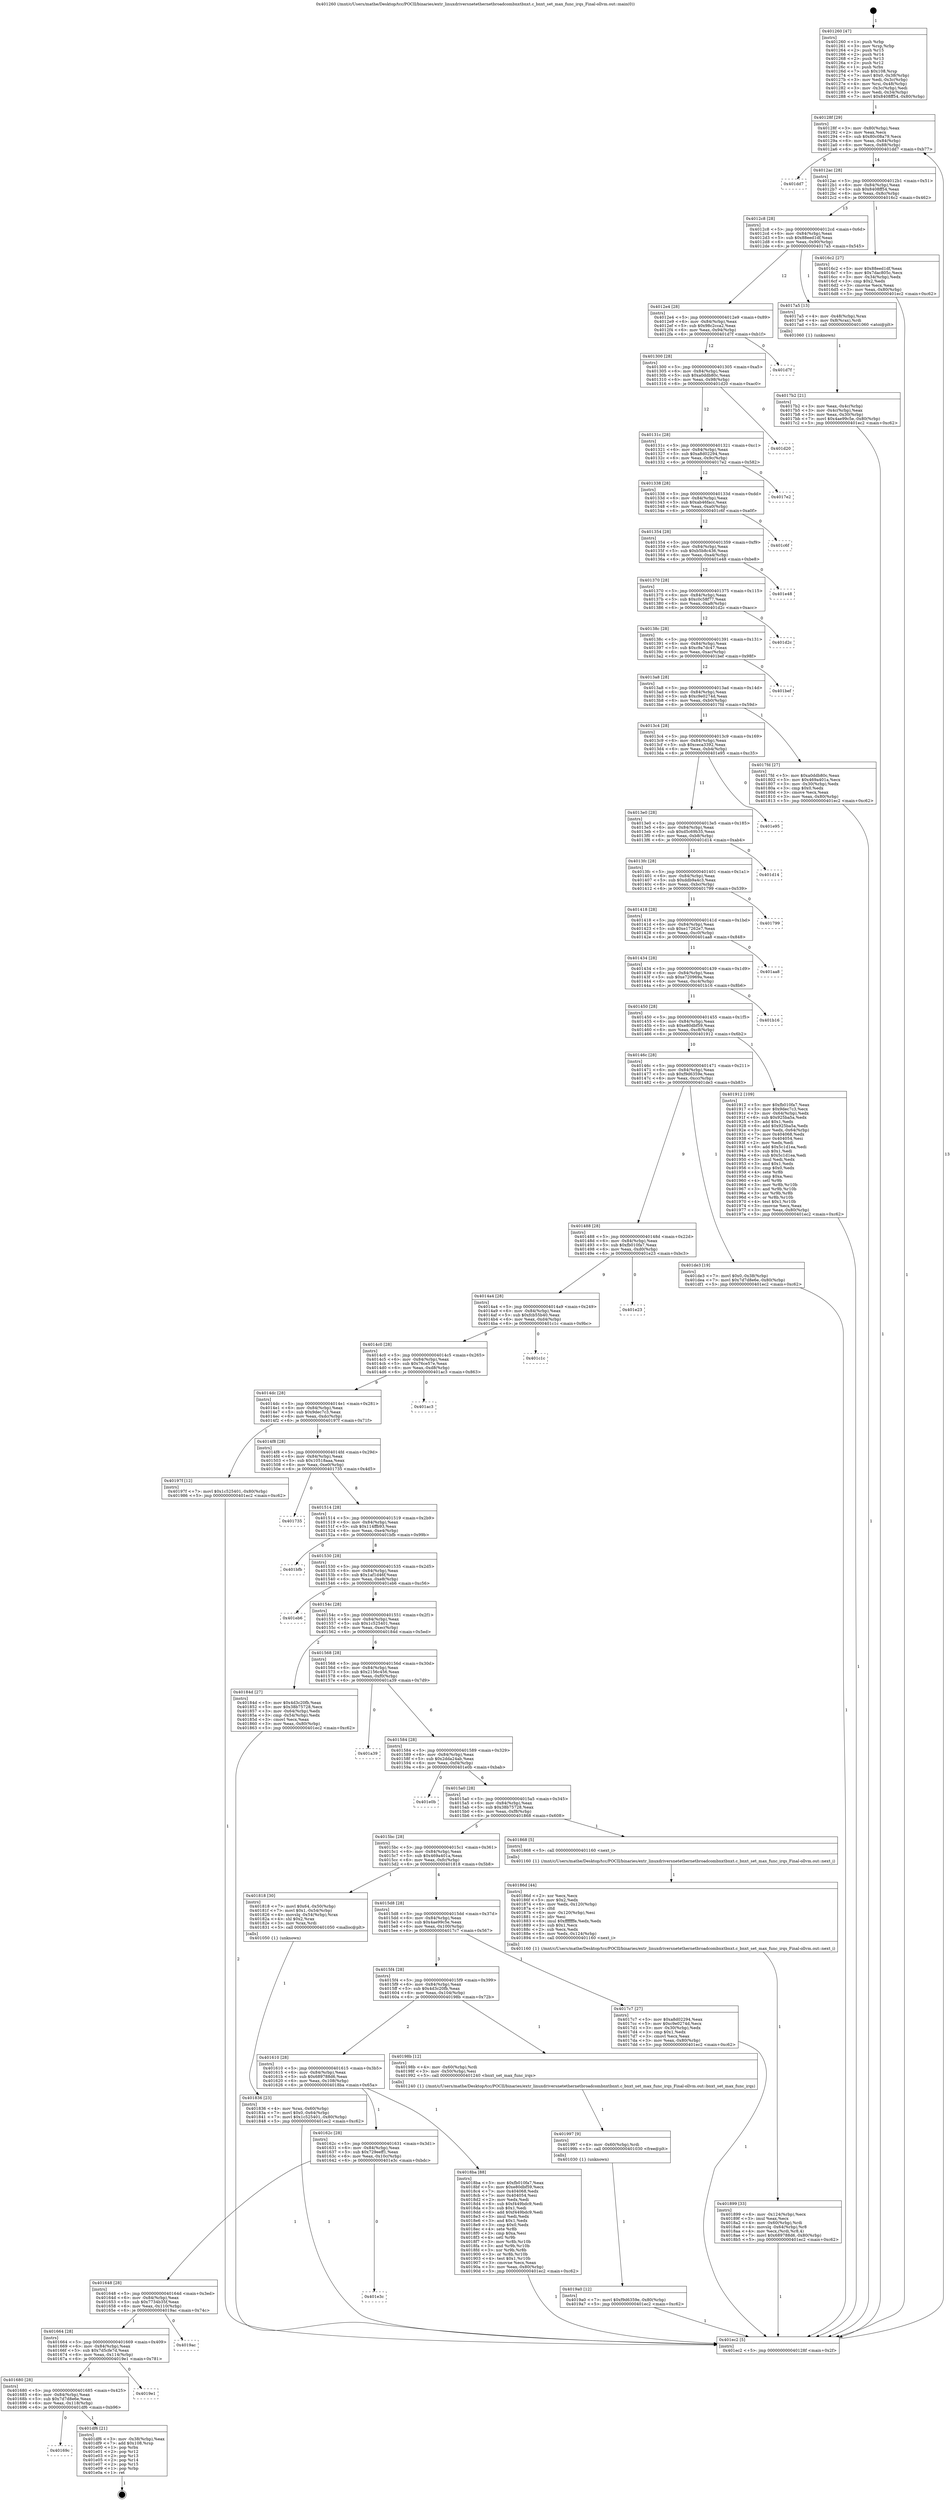 digraph "0x401260" {
  label = "0x401260 (/mnt/c/Users/mathe/Desktop/tcc/POCII/binaries/extr_linuxdriversnetethernetbroadcombnxtbnxt.c_bnxt_set_max_func_irqs_Final-ollvm.out::main(0))"
  labelloc = "t"
  node[shape=record]

  Entry [label="",width=0.3,height=0.3,shape=circle,fillcolor=black,style=filled]
  "0x40128f" [label="{
     0x40128f [29]\l
     | [instrs]\l
     &nbsp;&nbsp;0x40128f \<+3\>: mov -0x80(%rbp),%eax\l
     &nbsp;&nbsp;0x401292 \<+2\>: mov %eax,%ecx\l
     &nbsp;&nbsp;0x401294 \<+6\>: sub $0x80c08a79,%ecx\l
     &nbsp;&nbsp;0x40129a \<+6\>: mov %eax,-0x84(%rbp)\l
     &nbsp;&nbsp;0x4012a0 \<+6\>: mov %ecx,-0x88(%rbp)\l
     &nbsp;&nbsp;0x4012a6 \<+6\>: je 0000000000401dd7 \<main+0xb77\>\l
  }"]
  "0x401dd7" [label="{
     0x401dd7\l
  }", style=dashed]
  "0x4012ac" [label="{
     0x4012ac [28]\l
     | [instrs]\l
     &nbsp;&nbsp;0x4012ac \<+5\>: jmp 00000000004012b1 \<main+0x51\>\l
     &nbsp;&nbsp;0x4012b1 \<+6\>: mov -0x84(%rbp),%eax\l
     &nbsp;&nbsp;0x4012b7 \<+5\>: sub $0x8408ff54,%eax\l
     &nbsp;&nbsp;0x4012bc \<+6\>: mov %eax,-0x8c(%rbp)\l
     &nbsp;&nbsp;0x4012c2 \<+6\>: je 00000000004016c2 \<main+0x462\>\l
  }"]
  Exit [label="",width=0.3,height=0.3,shape=circle,fillcolor=black,style=filled,peripheries=2]
  "0x4016c2" [label="{
     0x4016c2 [27]\l
     | [instrs]\l
     &nbsp;&nbsp;0x4016c2 \<+5\>: mov $0x88eed1df,%eax\l
     &nbsp;&nbsp;0x4016c7 \<+5\>: mov $0x7dac805c,%ecx\l
     &nbsp;&nbsp;0x4016cc \<+3\>: mov -0x34(%rbp),%edx\l
     &nbsp;&nbsp;0x4016cf \<+3\>: cmp $0x2,%edx\l
     &nbsp;&nbsp;0x4016d2 \<+3\>: cmovne %ecx,%eax\l
     &nbsp;&nbsp;0x4016d5 \<+3\>: mov %eax,-0x80(%rbp)\l
     &nbsp;&nbsp;0x4016d8 \<+5\>: jmp 0000000000401ec2 \<main+0xc62\>\l
  }"]
  "0x4012c8" [label="{
     0x4012c8 [28]\l
     | [instrs]\l
     &nbsp;&nbsp;0x4012c8 \<+5\>: jmp 00000000004012cd \<main+0x6d\>\l
     &nbsp;&nbsp;0x4012cd \<+6\>: mov -0x84(%rbp),%eax\l
     &nbsp;&nbsp;0x4012d3 \<+5\>: sub $0x88eed1df,%eax\l
     &nbsp;&nbsp;0x4012d8 \<+6\>: mov %eax,-0x90(%rbp)\l
     &nbsp;&nbsp;0x4012de \<+6\>: je 00000000004017a5 \<main+0x545\>\l
  }"]
  "0x401ec2" [label="{
     0x401ec2 [5]\l
     | [instrs]\l
     &nbsp;&nbsp;0x401ec2 \<+5\>: jmp 000000000040128f \<main+0x2f\>\l
  }"]
  "0x401260" [label="{
     0x401260 [47]\l
     | [instrs]\l
     &nbsp;&nbsp;0x401260 \<+1\>: push %rbp\l
     &nbsp;&nbsp;0x401261 \<+3\>: mov %rsp,%rbp\l
     &nbsp;&nbsp;0x401264 \<+2\>: push %r15\l
     &nbsp;&nbsp;0x401266 \<+2\>: push %r14\l
     &nbsp;&nbsp;0x401268 \<+2\>: push %r13\l
     &nbsp;&nbsp;0x40126a \<+2\>: push %r12\l
     &nbsp;&nbsp;0x40126c \<+1\>: push %rbx\l
     &nbsp;&nbsp;0x40126d \<+7\>: sub $0x108,%rsp\l
     &nbsp;&nbsp;0x401274 \<+7\>: movl $0x0,-0x38(%rbp)\l
     &nbsp;&nbsp;0x40127b \<+3\>: mov %edi,-0x3c(%rbp)\l
     &nbsp;&nbsp;0x40127e \<+4\>: mov %rsi,-0x48(%rbp)\l
     &nbsp;&nbsp;0x401282 \<+3\>: mov -0x3c(%rbp),%edi\l
     &nbsp;&nbsp;0x401285 \<+3\>: mov %edi,-0x34(%rbp)\l
     &nbsp;&nbsp;0x401288 \<+7\>: movl $0x8408ff54,-0x80(%rbp)\l
  }"]
  "0x40169c" [label="{
     0x40169c\l
  }", style=dashed]
  "0x4017a5" [label="{
     0x4017a5 [13]\l
     | [instrs]\l
     &nbsp;&nbsp;0x4017a5 \<+4\>: mov -0x48(%rbp),%rax\l
     &nbsp;&nbsp;0x4017a9 \<+4\>: mov 0x8(%rax),%rdi\l
     &nbsp;&nbsp;0x4017ad \<+5\>: call 0000000000401060 \<atoi@plt\>\l
     | [calls]\l
     &nbsp;&nbsp;0x401060 \{1\} (unknown)\l
  }"]
  "0x4012e4" [label="{
     0x4012e4 [28]\l
     | [instrs]\l
     &nbsp;&nbsp;0x4012e4 \<+5\>: jmp 00000000004012e9 \<main+0x89\>\l
     &nbsp;&nbsp;0x4012e9 \<+6\>: mov -0x84(%rbp),%eax\l
     &nbsp;&nbsp;0x4012ef \<+5\>: sub $0x98c2cca2,%eax\l
     &nbsp;&nbsp;0x4012f4 \<+6\>: mov %eax,-0x94(%rbp)\l
     &nbsp;&nbsp;0x4012fa \<+6\>: je 0000000000401d7f \<main+0xb1f\>\l
  }"]
  "0x4017b2" [label="{
     0x4017b2 [21]\l
     | [instrs]\l
     &nbsp;&nbsp;0x4017b2 \<+3\>: mov %eax,-0x4c(%rbp)\l
     &nbsp;&nbsp;0x4017b5 \<+3\>: mov -0x4c(%rbp),%eax\l
     &nbsp;&nbsp;0x4017b8 \<+3\>: mov %eax,-0x30(%rbp)\l
     &nbsp;&nbsp;0x4017bb \<+7\>: movl $0x4ae99c5e,-0x80(%rbp)\l
     &nbsp;&nbsp;0x4017c2 \<+5\>: jmp 0000000000401ec2 \<main+0xc62\>\l
  }"]
  "0x401df6" [label="{
     0x401df6 [21]\l
     | [instrs]\l
     &nbsp;&nbsp;0x401df6 \<+3\>: mov -0x38(%rbp),%eax\l
     &nbsp;&nbsp;0x401df9 \<+7\>: add $0x108,%rsp\l
     &nbsp;&nbsp;0x401e00 \<+1\>: pop %rbx\l
     &nbsp;&nbsp;0x401e01 \<+2\>: pop %r12\l
     &nbsp;&nbsp;0x401e03 \<+2\>: pop %r13\l
     &nbsp;&nbsp;0x401e05 \<+2\>: pop %r14\l
     &nbsp;&nbsp;0x401e07 \<+2\>: pop %r15\l
     &nbsp;&nbsp;0x401e09 \<+1\>: pop %rbp\l
     &nbsp;&nbsp;0x401e0a \<+1\>: ret\l
  }"]
  "0x401d7f" [label="{
     0x401d7f\l
  }", style=dashed]
  "0x401300" [label="{
     0x401300 [28]\l
     | [instrs]\l
     &nbsp;&nbsp;0x401300 \<+5\>: jmp 0000000000401305 \<main+0xa5\>\l
     &nbsp;&nbsp;0x401305 \<+6\>: mov -0x84(%rbp),%eax\l
     &nbsp;&nbsp;0x40130b \<+5\>: sub $0xa0ddb80c,%eax\l
     &nbsp;&nbsp;0x401310 \<+6\>: mov %eax,-0x98(%rbp)\l
     &nbsp;&nbsp;0x401316 \<+6\>: je 0000000000401d20 \<main+0xac0\>\l
  }"]
  "0x401680" [label="{
     0x401680 [28]\l
     | [instrs]\l
     &nbsp;&nbsp;0x401680 \<+5\>: jmp 0000000000401685 \<main+0x425\>\l
     &nbsp;&nbsp;0x401685 \<+6\>: mov -0x84(%rbp),%eax\l
     &nbsp;&nbsp;0x40168b \<+5\>: sub $0x7d7d8e6e,%eax\l
     &nbsp;&nbsp;0x401690 \<+6\>: mov %eax,-0x118(%rbp)\l
     &nbsp;&nbsp;0x401696 \<+6\>: je 0000000000401df6 \<main+0xb96\>\l
  }"]
  "0x401d20" [label="{
     0x401d20\l
  }", style=dashed]
  "0x40131c" [label="{
     0x40131c [28]\l
     | [instrs]\l
     &nbsp;&nbsp;0x40131c \<+5\>: jmp 0000000000401321 \<main+0xc1\>\l
     &nbsp;&nbsp;0x401321 \<+6\>: mov -0x84(%rbp),%eax\l
     &nbsp;&nbsp;0x401327 \<+5\>: sub $0xa8d02294,%eax\l
     &nbsp;&nbsp;0x40132c \<+6\>: mov %eax,-0x9c(%rbp)\l
     &nbsp;&nbsp;0x401332 \<+6\>: je 00000000004017e2 \<main+0x582\>\l
  }"]
  "0x4019e1" [label="{
     0x4019e1\l
  }", style=dashed]
  "0x4017e2" [label="{
     0x4017e2\l
  }", style=dashed]
  "0x401338" [label="{
     0x401338 [28]\l
     | [instrs]\l
     &nbsp;&nbsp;0x401338 \<+5\>: jmp 000000000040133d \<main+0xdd\>\l
     &nbsp;&nbsp;0x40133d \<+6\>: mov -0x84(%rbp),%eax\l
     &nbsp;&nbsp;0x401343 \<+5\>: sub $0xab46facc,%eax\l
     &nbsp;&nbsp;0x401348 \<+6\>: mov %eax,-0xa0(%rbp)\l
     &nbsp;&nbsp;0x40134e \<+6\>: je 0000000000401c6f \<main+0xa0f\>\l
  }"]
  "0x401664" [label="{
     0x401664 [28]\l
     | [instrs]\l
     &nbsp;&nbsp;0x401664 \<+5\>: jmp 0000000000401669 \<main+0x409\>\l
     &nbsp;&nbsp;0x401669 \<+6\>: mov -0x84(%rbp),%eax\l
     &nbsp;&nbsp;0x40166f \<+5\>: sub $0x7d5cfe7d,%eax\l
     &nbsp;&nbsp;0x401674 \<+6\>: mov %eax,-0x114(%rbp)\l
     &nbsp;&nbsp;0x40167a \<+6\>: je 00000000004019e1 \<main+0x781\>\l
  }"]
  "0x401c6f" [label="{
     0x401c6f\l
  }", style=dashed]
  "0x401354" [label="{
     0x401354 [28]\l
     | [instrs]\l
     &nbsp;&nbsp;0x401354 \<+5\>: jmp 0000000000401359 \<main+0xf9\>\l
     &nbsp;&nbsp;0x401359 \<+6\>: mov -0x84(%rbp),%eax\l
     &nbsp;&nbsp;0x40135f \<+5\>: sub $0xb5b8c436,%eax\l
     &nbsp;&nbsp;0x401364 \<+6\>: mov %eax,-0xa4(%rbp)\l
     &nbsp;&nbsp;0x40136a \<+6\>: je 0000000000401e48 \<main+0xbe8\>\l
  }"]
  "0x4019ac" [label="{
     0x4019ac\l
  }", style=dashed]
  "0x401e48" [label="{
     0x401e48\l
  }", style=dashed]
  "0x401370" [label="{
     0x401370 [28]\l
     | [instrs]\l
     &nbsp;&nbsp;0x401370 \<+5\>: jmp 0000000000401375 \<main+0x115\>\l
     &nbsp;&nbsp;0x401375 \<+6\>: mov -0x84(%rbp),%eax\l
     &nbsp;&nbsp;0x40137b \<+5\>: sub $0xc0c58f77,%eax\l
     &nbsp;&nbsp;0x401380 \<+6\>: mov %eax,-0xa8(%rbp)\l
     &nbsp;&nbsp;0x401386 \<+6\>: je 0000000000401d2c \<main+0xacc\>\l
  }"]
  "0x401648" [label="{
     0x401648 [28]\l
     | [instrs]\l
     &nbsp;&nbsp;0x401648 \<+5\>: jmp 000000000040164d \<main+0x3ed\>\l
     &nbsp;&nbsp;0x40164d \<+6\>: mov -0x84(%rbp),%eax\l
     &nbsp;&nbsp;0x401653 \<+5\>: sub $0x7734b35f,%eax\l
     &nbsp;&nbsp;0x401658 \<+6\>: mov %eax,-0x110(%rbp)\l
     &nbsp;&nbsp;0x40165e \<+6\>: je 00000000004019ac \<main+0x74c\>\l
  }"]
  "0x401d2c" [label="{
     0x401d2c\l
  }", style=dashed]
  "0x40138c" [label="{
     0x40138c [28]\l
     | [instrs]\l
     &nbsp;&nbsp;0x40138c \<+5\>: jmp 0000000000401391 \<main+0x131\>\l
     &nbsp;&nbsp;0x401391 \<+6\>: mov -0x84(%rbp),%eax\l
     &nbsp;&nbsp;0x401397 \<+5\>: sub $0xc9a7dc47,%eax\l
     &nbsp;&nbsp;0x40139c \<+6\>: mov %eax,-0xac(%rbp)\l
     &nbsp;&nbsp;0x4013a2 \<+6\>: je 0000000000401bef \<main+0x98f\>\l
  }"]
  "0x401e3c" [label="{
     0x401e3c\l
  }", style=dashed]
  "0x401bef" [label="{
     0x401bef\l
  }", style=dashed]
  "0x4013a8" [label="{
     0x4013a8 [28]\l
     | [instrs]\l
     &nbsp;&nbsp;0x4013a8 \<+5\>: jmp 00000000004013ad \<main+0x14d\>\l
     &nbsp;&nbsp;0x4013ad \<+6\>: mov -0x84(%rbp),%eax\l
     &nbsp;&nbsp;0x4013b3 \<+5\>: sub $0xc9e0274d,%eax\l
     &nbsp;&nbsp;0x4013b8 \<+6\>: mov %eax,-0xb0(%rbp)\l
     &nbsp;&nbsp;0x4013be \<+6\>: je 00000000004017fd \<main+0x59d\>\l
  }"]
  "0x4019a0" [label="{
     0x4019a0 [12]\l
     | [instrs]\l
     &nbsp;&nbsp;0x4019a0 \<+7\>: movl $0xf9d6359e,-0x80(%rbp)\l
     &nbsp;&nbsp;0x4019a7 \<+5\>: jmp 0000000000401ec2 \<main+0xc62\>\l
  }"]
  "0x4017fd" [label="{
     0x4017fd [27]\l
     | [instrs]\l
     &nbsp;&nbsp;0x4017fd \<+5\>: mov $0xa0ddb80c,%eax\l
     &nbsp;&nbsp;0x401802 \<+5\>: mov $0x469a401a,%ecx\l
     &nbsp;&nbsp;0x401807 \<+3\>: mov -0x30(%rbp),%edx\l
     &nbsp;&nbsp;0x40180a \<+3\>: cmp $0x0,%edx\l
     &nbsp;&nbsp;0x40180d \<+3\>: cmove %ecx,%eax\l
     &nbsp;&nbsp;0x401810 \<+3\>: mov %eax,-0x80(%rbp)\l
     &nbsp;&nbsp;0x401813 \<+5\>: jmp 0000000000401ec2 \<main+0xc62\>\l
  }"]
  "0x4013c4" [label="{
     0x4013c4 [28]\l
     | [instrs]\l
     &nbsp;&nbsp;0x4013c4 \<+5\>: jmp 00000000004013c9 \<main+0x169\>\l
     &nbsp;&nbsp;0x4013c9 \<+6\>: mov -0x84(%rbp),%eax\l
     &nbsp;&nbsp;0x4013cf \<+5\>: sub $0xceca3392,%eax\l
     &nbsp;&nbsp;0x4013d4 \<+6\>: mov %eax,-0xb4(%rbp)\l
     &nbsp;&nbsp;0x4013da \<+6\>: je 0000000000401e95 \<main+0xc35\>\l
  }"]
  "0x401997" [label="{
     0x401997 [9]\l
     | [instrs]\l
     &nbsp;&nbsp;0x401997 \<+4\>: mov -0x60(%rbp),%rdi\l
     &nbsp;&nbsp;0x40199b \<+5\>: call 0000000000401030 \<free@plt\>\l
     | [calls]\l
     &nbsp;&nbsp;0x401030 \{1\} (unknown)\l
  }"]
  "0x401e95" [label="{
     0x401e95\l
  }", style=dashed]
  "0x4013e0" [label="{
     0x4013e0 [28]\l
     | [instrs]\l
     &nbsp;&nbsp;0x4013e0 \<+5\>: jmp 00000000004013e5 \<main+0x185\>\l
     &nbsp;&nbsp;0x4013e5 \<+6\>: mov -0x84(%rbp),%eax\l
     &nbsp;&nbsp;0x4013eb \<+5\>: sub $0xd5c69b35,%eax\l
     &nbsp;&nbsp;0x4013f0 \<+6\>: mov %eax,-0xb8(%rbp)\l
     &nbsp;&nbsp;0x4013f6 \<+6\>: je 0000000000401d14 \<main+0xab4\>\l
  }"]
  "0x40162c" [label="{
     0x40162c [28]\l
     | [instrs]\l
     &nbsp;&nbsp;0x40162c \<+5\>: jmp 0000000000401631 \<main+0x3d1\>\l
     &nbsp;&nbsp;0x401631 \<+6\>: mov -0x84(%rbp),%eax\l
     &nbsp;&nbsp;0x401637 \<+5\>: sub $0x729eeff1,%eax\l
     &nbsp;&nbsp;0x40163c \<+6\>: mov %eax,-0x10c(%rbp)\l
     &nbsp;&nbsp;0x401642 \<+6\>: je 0000000000401e3c \<main+0xbdc\>\l
  }"]
  "0x401d14" [label="{
     0x401d14\l
  }", style=dashed]
  "0x4013fc" [label="{
     0x4013fc [28]\l
     | [instrs]\l
     &nbsp;&nbsp;0x4013fc \<+5\>: jmp 0000000000401401 \<main+0x1a1\>\l
     &nbsp;&nbsp;0x401401 \<+6\>: mov -0x84(%rbp),%eax\l
     &nbsp;&nbsp;0x401407 \<+5\>: sub $0xddb9a4c3,%eax\l
     &nbsp;&nbsp;0x40140c \<+6\>: mov %eax,-0xbc(%rbp)\l
     &nbsp;&nbsp;0x401412 \<+6\>: je 0000000000401799 \<main+0x539\>\l
  }"]
  "0x4018ba" [label="{
     0x4018ba [88]\l
     | [instrs]\l
     &nbsp;&nbsp;0x4018ba \<+5\>: mov $0xfb010fa7,%eax\l
     &nbsp;&nbsp;0x4018bf \<+5\>: mov $0xe80dbf59,%ecx\l
     &nbsp;&nbsp;0x4018c4 \<+7\>: mov 0x404068,%edx\l
     &nbsp;&nbsp;0x4018cb \<+7\>: mov 0x404054,%esi\l
     &nbsp;&nbsp;0x4018d2 \<+2\>: mov %edx,%edi\l
     &nbsp;&nbsp;0x4018d4 \<+6\>: sub $0xf449bdc9,%edi\l
     &nbsp;&nbsp;0x4018da \<+3\>: sub $0x1,%edi\l
     &nbsp;&nbsp;0x4018dd \<+6\>: add $0xf449bdc9,%edi\l
     &nbsp;&nbsp;0x4018e3 \<+3\>: imul %edi,%edx\l
     &nbsp;&nbsp;0x4018e6 \<+3\>: and $0x1,%edx\l
     &nbsp;&nbsp;0x4018e9 \<+3\>: cmp $0x0,%edx\l
     &nbsp;&nbsp;0x4018ec \<+4\>: sete %r8b\l
     &nbsp;&nbsp;0x4018f0 \<+3\>: cmp $0xa,%esi\l
     &nbsp;&nbsp;0x4018f3 \<+4\>: setl %r9b\l
     &nbsp;&nbsp;0x4018f7 \<+3\>: mov %r8b,%r10b\l
     &nbsp;&nbsp;0x4018fa \<+3\>: and %r9b,%r10b\l
     &nbsp;&nbsp;0x4018fd \<+3\>: xor %r9b,%r8b\l
     &nbsp;&nbsp;0x401900 \<+3\>: or %r8b,%r10b\l
     &nbsp;&nbsp;0x401903 \<+4\>: test $0x1,%r10b\l
     &nbsp;&nbsp;0x401907 \<+3\>: cmovne %ecx,%eax\l
     &nbsp;&nbsp;0x40190a \<+3\>: mov %eax,-0x80(%rbp)\l
     &nbsp;&nbsp;0x40190d \<+5\>: jmp 0000000000401ec2 \<main+0xc62\>\l
  }"]
  "0x401799" [label="{
     0x401799\l
  }", style=dashed]
  "0x401418" [label="{
     0x401418 [28]\l
     | [instrs]\l
     &nbsp;&nbsp;0x401418 \<+5\>: jmp 000000000040141d \<main+0x1bd\>\l
     &nbsp;&nbsp;0x40141d \<+6\>: mov -0x84(%rbp),%eax\l
     &nbsp;&nbsp;0x401423 \<+5\>: sub $0xe17262e7,%eax\l
     &nbsp;&nbsp;0x401428 \<+6\>: mov %eax,-0xc0(%rbp)\l
     &nbsp;&nbsp;0x40142e \<+6\>: je 0000000000401aa8 \<main+0x848\>\l
  }"]
  "0x401610" [label="{
     0x401610 [28]\l
     | [instrs]\l
     &nbsp;&nbsp;0x401610 \<+5\>: jmp 0000000000401615 \<main+0x3b5\>\l
     &nbsp;&nbsp;0x401615 \<+6\>: mov -0x84(%rbp),%eax\l
     &nbsp;&nbsp;0x40161b \<+5\>: sub $0x689788d6,%eax\l
     &nbsp;&nbsp;0x401620 \<+6\>: mov %eax,-0x108(%rbp)\l
     &nbsp;&nbsp;0x401626 \<+6\>: je 00000000004018ba \<main+0x65a\>\l
  }"]
  "0x401aa8" [label="{
     0x401aa8\l
  }", style=dashed]
  "0x401434" [label="{
     0x401434 [28]\l
     | [instrs]\l
     &nbsp;&nbsp;0x401434 \<+5\>: jmp 0000000000401439 \<main+0x1d9\>\l
     &nbsp;&nbsp;0x401439 \<+6\>: mov -0x84(%rbp),%eax\l
     &nbsp;&nbsp;0x40143f \<+5\>: sub $0xe720969a,%eax\l
     &nbsp;&nbsp;0x401444 \<+6\>: mov %eax,-0xc4(%rbp)\l
     &nbsp;&nbsp;0x40144a \<+6\>: je 0000000000401b16 \<main+0x8b6\>\l
  }"]
  "0x40198b" [label="{
     0x40198b [12]\l
     | [instrs]\l
     &nbsp;&nbsp;0x40198b \<+4\>: mov -0x60(%rbp),%rdi\l
     &nbsp;&nbsp;0x40198f \<+3\>: mov -0x50(%rbp),%esi\l
     &nbsp;&nbsp;0x401992 \<+5\>: call 0000000000401240 \<bnxt_set_max_func_irqs\>\l
     | [calls]\l
     &nbsp;&nbsp;0x401240 \{1\} (/mnt/c/Users/mathe/Desktop/tcc/POCII/binaries/extr_linuxdriversnetethernetbroadcombnxtbnxt.c_bnxt_set_max_func_irqs_Final-ollvm.out::bnxt_set_max_func_irqs)\l
  }"]
  "0x401b16" [label="{
     0x401b16\l
  }", style=dashed]
  "0x401450" [label="{
     0x401450 [28]\l
     | [instrs]\l
     &nbsp;&nbsp;0x401450 \<+5\>: jmp 0000000000401455 \<main+0x1f5\>\l
     &nbsp;&nbsp;0x401455 \<+6\>: mov -0x84(%rbp),%eax\l
     &nbsp;&nbsp;0x40145b \<+5\>: sub $0xe80dbf59,%eax\l
     &nbsp;&nbsp;0x401460 \<+6\>: mov %eax,-0xc8(%rbp)\l
     &nbsp;&nbsp;0x401466 \<+6\>: je 0000000000401912 \<main+0x6b2\>\l
  }"]
  "0x401899" [label="{
     0x401899 [33]\l
     | [instrs]\l
     &nbsp;&nbsp;0x401899 \<+6\>: mov -0x124(%rbp),%ecx\l
     &nbsp;&nbsp;0x40189f \<+3\>: imul %eax,%ecx\l
     &nbsp;&nbsp;0x4018a2 \<+4\>: mov -0x60(%rbp),%rdi\l
     &nbsp;&nbsp;0x4018a6 \<+4\>: movslq -0x64(%rbp),%r8\l
     &nbsp;&nbsp;0x4018aa \<+4\>: mov %ecx,(%rdi,%r8,4)\l
     &nbsp;&nbsp;0x4018ae \<+7\>: movl $0x689788d6,-0x80(%rbp)\l
     &nbsp;&nbsp;0x4018b5 \<+5\>: jmp 0000000000401ec2 \<main+0xc62\>\l
  }"]
  "0x401912" [label="{
     0x401912 [109]\l
     | [instrs]\l
     &nbsp;&nbsp;0x401912 \<+5\>: mov $0xfb010fa7,%eax\l
     &nbsp;&nbsp;0x401917 \<+5\>: mov $0x9dec7c3,%ecx\l
     &nbsp;&nbsp;0x40191c \<+3\>: mov -0x64(%rbp),%edx\l
     &nbsp;&nbsp;0x40191f \<+6\>: sub $0x925ba5a,%edx\l
     &nbsp;&nbsp;0x401925 \<+3\>: add $0x1,%edx\l
     &nbsp;&nbsp;0x401928 \<+6\>: add $0x925ba5a,%edx\l
     &nbsp;&nbsp;0x40192e \<+3\>: mov %edx,-0x64(%rbp)\l
     &nbsp;&nbsp;0x401931 \<+7\>: mov 0x404068,%edx\l
     &nbsp;&nbsp;0x401938 \<+7\>: mov 0x404054,%esi\l
     &nbsp;&nbsp;0x40193f \<+2\>: mov %edx,%edi\l
     &nbsp;&nbsp;0x401941 \<+6\>: add $0x5c1d1ea,%edi\l
     &nbsp;&nbsp;0x401947 \<+3\>: sub $0x1,%edi\l
     &nbsp;&nbsp;0x40194a \<+6\>: sub $0x5c1d1ea,%edi\l
     &nbsp;&nbsp;0x401950 \<+3\>: imul %edi,%edx\l
     &nbsp;&nbsp;0x401953 \<+3\>: and $0x1,%edx\l
     &nbsp;&nbsp;0x401956 \<+3\>: cmp $0x0,%edx\l
     &nbsp;&nbsp;0x401959 \<+4\>: sete %r8b\l
     &nbsp;&nbsp;0x40195d \<+3\>: cmp $0xa,%esi\l
     &nbsp;&nbsp;0x401960 \<+4\>: setl %r9b\l
     &nbsp;&nbsp;0x401964 \<+3\>: mov %r8b,%r10b\l
     &nbsp;&nbsp;0x401967 \<+3\>: and %r9b,%r10b\l
     &nbsp;&nbsp;0x40196a \<+3\>: xor %r9b,%r8b\l
     &nbsp;&nbsp;0x40196d \<+3\>: or %r8b,%r10b\l
     &nbsp;&nbsp;0x401970 \<+4\>: test $0x1,%r10b\l
     &nbsp;&nbsp;0x401974 \<+3\>: cmovne %ecx,%eax\l
     &nbsp;&nbsp;0x401977 \<+3\>: mov %eax,-0x80(%rbp)\l
     &nbsp;&nbsp;0x40197a \<+5\>: jmp 0000000000401ec2 \<main+0xc62\>\l
  }"]
  "0x40146c" [label="{
     0x40146c [28]\l
     | [instrs]\l
     &nbsp;&nbsp;0x40146c \<+5\>: jmp 0000000000401471 \<main+0x211\>\l
     &nbsp;&nbsp;0x401471 \<+6\>: mov -0x84(%rbp),%eax\l
     &nbsp;&nbsp;0x401477 \<+5\>: sub $0xf9d6359e,%eax\l
     &nbsp;&nbsp;0x40147c \<+6\>: mov %eax,-0xcc(%rbp)\l
     &nbsp;&nbsp;0x401482 \<+6\>: je 0000000000401de3 \<main+0xb83\>\l
  }"]
  "0x40186d" [label="{
     0x40186d [44]\l
     | [instrs]\l
     &nbsp;&nbsp;0x40186d \<+2\>: xor %ecx,%ecx\l
     &nbsp;&nbsp;0x40186f \<+5\>: mov $0x2,%edx\l
     &nbsp;&nbsp;0x401874 \<+6\>: mov %edx,-0x120(%rbp)\l
     &nbsp;&nbsp;0x40187a \<+1\>: cltd\l
     &nbsp;&nbsp;0x40187b \<+6\>: mov -0x120(%rbp),%esi\l
     &nbsp;&nbsp;0x401881 \<+2\>: idiv %esi\l
     &nbsp;&nbsp;0x401883 \<+6\>: imul $0xfffffffe,%edx,%edx\l
     &nbsp;&nbsp;0x401889 \<+3\>: sub $0x1,%ecx\l
     &nbsp;&nbsp;0x40188c \<+2\>: sub %ecx,%edx\l
     &nbsp;&nbsp;0x40188e \<+6\>: mov %edx,-0x124(%rbp)\l
     &nbsp;&nbsp;0x401894 \<+5\>: call 0000000000401160 \<next_i\>\l
     | [calls]\l
     &nbsp;&nbsp;0x401160 \{1\} (/mnt/c/Users/mathe/Desktop/tcc/POCII/binaries/extr_linuxdriversnetethernetbroadcombnxtbnxt.c_bnxt_set_max_func_irqs_Final-ollvm.out::next_i)\l
  }"]
  "0x401de3" [label="{
     0x401de3 [19]\l
     | [instrs]\l
     &nbsp;&nbsp;0x401de3 \<+7\>: movl $0x0,-0x38(%rbp)\l
     &nbsp;&nbsp;0x401dea \<+7\>: movl $0x7d7d8e6e,-0x80(%rbp)\l
     &nbsp;&nbsp;0x401df1 \<+5\>: jmp 0000000000401ec2 \<main+0xc62\>\l
  }"]
  "0x401488" [label="{
     0x401488 [28]\l
     | [instrs]\l
     &nbsp;&nbsp;0x401488 \<+5\>: jmp 000000000040148d \<main+0x22d\>\l
     &nbsp;&nbsp;0x40148d \<+6\>: mov -0x84(%rbp),%eax\l
     &nbsp;&nbsp;0x401493 \<+5\>: sub $0xfb010fa7,%eax\l
     &nbsp;&nbsp;0x401498 \<+6\>: mov %eax,-0xd0(%rbp)\l
     &nbsp;&nbsp;0x40149e \<+6\>: je 0000000000401e23 \<main+0xbc3\>\l
  }"]
  "0x401836" [label="{
     0x401836 [23]\l
     | [instrs]\l
     &nbsp;&nbsp;0x401836 \<+4\>: mov %rax,-0x60(%rbp)\l
     &nbsp;&nbsp;0x40183a \<+7\>: movl $0x0,-0x64(%rbp)\l
     &nbsp;&nbsp;0x401841 \<+7\>: movl $0x1c525401,-0x80(%rbp)\l
     &nbsp;&nbsp;0x401848 \<+5\>: jmp 0000000000401ec2 \<main+0xc62\>\l
  }"]
  "0x401e23" [label="{
     0x401e23\l
  }", style=dashed]
  "0x4014a4" [label="{
     0x4014a4 [28]\l
     | [instrs]\l
     &nbsp;&nbsp;0x4014a4 \<+5\>: jmp 00000000004014a9 \<main+0x249\>\l
     &nbsp;&nbsp;0x4014a9 \<+6\>: mov -0x84(%rbp),%eax\l
     &nbsp;&nbsp;0x4014af \<+5\>: sub $0xfcb55b40,%eax\l
     &nbsp;&nbsp;0x4014b4 \<+6\>: mov %eax,-0xd4(%rbp)\l
     &nbsp;&nbsp;0x4014ba \<+6\>: je 0000000000401c1c \<main+0x9bc\>\l
  }"]
  "0x4015f4" [label="{
     0x4015f4 [28]\l
     | [instrs]\l
     &nbsp;&nbsp;0x4015f4 \<+5\>: jmp 00000000004015f9 \<main+0x399\>\l
     &nbsp;&nbsp;0x4015f9 \<+6\>: mov -0x84(%rbp),%eax\l
     &nbsp;&nbsp;0x4015ff \<+5\>: sub $0x4d3c20fb,%eax\l
     &nbsp;&nbsp;0x401604 \<+6\>: mov %eax,-0x104(%rbp)\l
     &nbsp;&nbsp;0x40160a \<+6\>: je 000000000040198b \<main+0x72b\>\l
  }"]
  "0x401c1c" [label="{
     0x401c1c\l
  }", style=dashed]
  "0x4014c0" [label="{
     0x4014c0 [28]\l
     | [instrs]\l
     &nbsp;&nbsp;0x4014c0 \<+5\>: jmp 00000000004014c5 \<main+0x265\>\l
     &nbsp;&nbsp;0x4014c5 \<+6\>: mov -0x84(%rbp),%eax\l
     &nbsp;&nbsp;0x4014cb \<+5\>: sub $0x76ce57e,%eax\l
     &nbsp;&nbsp;0x4014d0 \<+6\>: mov %eax,-0xd8(%rbp)\l
     &nbsp;&nbsp;0x4014d6 \<+6\>: je 0000000000401ac3 \<main+0x863\>\l
  }"]
  "0x4017c7" [label="{
     0x4017c7 [27]\l
     | [instrs]\l
     &nbsp;&nbsp;0x4017c7 \<+5\>: mov $0xa8d02294,%eax\l
     &nbsp;&nbsp;0x4017cc \<+5\>: mov $0xc9e0274d,%ecx\l
     &nbsp;&nbsp;0x4017d1 \<+3\>: mov -0x30(%rbp),%edx\l
     &nbsp;&nbsp;0x4017d4 \<+3\>: cmp $0x1,%edx\l
     &nbsp;&nbsp;0x4017d7 \<+3\>: cmovl %ecx,%eax\l
     &nbsp;&nbsp;0x4017da \<+3\>: mov %eax,-0x80(%rbp)\l
     &nbsp;&nbsp;0x4017dd \<+5\>: jmp 0000000000401ec2 \<main+0xc62\>\l
  }"]
  "0x401ac3" [label="{
     0x401ac3\l
  }", style=dashed]
  "0x4014dc" [label="{
     0x4014dc [28]\l
     | [instrs]\l
     &nbsp;&nbsp;0x4014dc \<+5\>: jmp 00000000004014e1 \<main+0x281\>\l
     &nbsp;&nbsp;0x4014e1 \<+6\>: mov -0x84(%rbp),%eax\l
     &nbsp;&nbsp;0x4014e7 \<+5\>: sub $0x9dec7c3,%eax\l
     &nbsp;&nbsp;0x4014ec \<+6\>: mov %eax,-0xdc(%rbp)\l
     &nbsp;&nbsp;0x4014f2 \<+6\>: je 000000000040197f \<main+0x71f\>\l
  }"]
  "0x4015d8" [label="{
     0x4015d8 [28]\l
     | [instrs]\l
     &nbsp;&nbsp;0x4015d8 \<+5\>: jmp 00000000004015dd \<main+0x37d\>\l
     &nbsp;&nbsp;0x4015dd \<+6\>: mov -0x84(%rbp),%eax\l
     &nbsp;&nbsp;0x4015e3 \<+5\>: sub $0x4ae99c5e,%eax\l
     &nbsp;&nbsp;0x4015e8 \<+6\>: mov %eax,-0x100(%rbp)\l
     &nbsp;&nbsp;0x4015ee \<+6\>: je 00000000004017c7 \<main+0x567\>\l
  }"]
  "0x40197f" [label="{
     0x40197f [12]\l
     | [instrs]\l
     &nbsp;&nbsp;0x40197f \<+7\>: movl $0x1c525401,-0x80(%rbp)\l
     &nbsp;&nbsp;0x401986 \<+5\>: jmp 0000000000401ec2 \<main+0xc62\>\l
  }"]
  "0x4014f8" [label="{
     0x4014f8 [28]\l
     | [instrs]\l
     &nbsp;&nbsp;0x4014f8 \<+5\>: jmp 00000000004014fd \<main+0x29d\>\l
     &nbsp;&nbsp;0x4014fd \<+6\>: mov -0x84(%rbp),%eax\l
     &nbsp;&nbsp;0x401503 \<+5\>: sub $0x10518aaa,%eax\l
     &nbsp;&nbsp;0x401508 \<+6\>: mov %eax,-0xe0(%rbp)\l
     &nbsp;&nbsp;0x40150e \<+6\>: je 0000000000401735 \<main+0x4d5\>\l
  }"]
  "0x401818" [label="{
     0x401818 [30]\l
     | [instrs]\l
     &nbsp;&nbsp;0x401818 \<+7\>: movl $0x64,-0x50(%rbp)\l
     &nbsp;&nbsp;0x40181f \<+7\>: movl $0x1,-0x54(%rbp)\l
     &nbsp;&nbsp;0x401826 \<+4\>: movslq -0x54(%rbp),%rax\l
     &nbsp;&nbsp;0x40182a \<+4\>: shl $0x2,%rax\l
     &nbsp;&nbsp;0x40182e \<+3\>: mov %rax,%rdi\l
     &nbsp;&nbsp;0x401831 \<+5\>: call 0000000000401050 \<malloc@plt\>\l
     | [calls]\l
     &nbsp;&nbsp;0x401050 \{1\} (unknown)\l
  }"]
  "0x401735" [label="{
     0x401735\l
  }", style=dashed]
  "0x401514" [label="{
     0x401514 [28]\l
     | [instrs]\l
     &nbsp;&nbsp;0x401514 \<+5\>: jmp 0000000000401519 \<main+0x2b9\>\l
     &nbsp;&nbsp;0x401519 \<+6\>: mov -0x84(%rbp),%eax\l
     &nbsp;&nbsp;0x40151f \<+5\>: sub $0x114ffb93,%eax\l
     &nbsp;&nbsp;0x401524 \<+6\>: mov %eax,-0xe4(%rbp)\l
     &nbsp;&nbsp;0x40152a \<+6\>: je 0000000000401bfb \<main+0x99b\>\l
  }"]
  "0x4015bc" [label="{
     0x4015bc [28]\l
     | [instrs]\l
     &nbsp;&nbsp;0x4015bc \<+5\>: jmp 00000000004015c1 \<main+0x361\>\l
     &nbsp;&nbsp;0x4015c1 \<+6\>: mov -0x84(%rbp),%eax\l
     &nbsp;&nbsp;0x4015c7 \<+5\>: sub $0x469a401a,%eax\l
     &nbsp;&nbsp;0x4015cc \<+6\>: mov %eax,-0xfc(%rbp)\l
     &nbsp;&nbsp;0x4015d2 \<+6\>: je 0000000000401818 \<main+0x5b8\>\l
  }"]
  "0x401bfb" [label="{
     0x401bfb\l
  }", style=dashed]
  "0x401530" [label="{
     0x401530 [28]\l
     | [instrs]\l
     &nbsp;&nbsp;0x401530 \<+5\>: jmp 0000000000401535 \<main+0x2d5\>\l
     &nbsp;&nbsp;0x401535 \<+6\>: mov -0x84(%rbp),%eax\l
     &nbsp;&nbsp;0x40153b \<+5\>: sub $0x1af1d46f,%eax\l
     &nbsp;&nbsp;0x401540 \<+6\>: mov %eax,-0xe8(%rbp)\l
     &nbsp;&nbsp;0x401546 \<+6\>: je 0000000000401eb6 \<main+0xc56\>\l
  }"]
  "0x401868" [label="{
     0x401868 [5]\l
     | [instrs]\l
     &nbsp;&nbsp;0x401868 \<+5\>: call 0000000000401160 \<next_i\>\l
     | [calls]\l
     &nbsp;&nbsp;0x401160 \{1\} (/mnt/c/Users/mathe/Desktop/tcc/POCII/binaries/extr_linuxdriversnetethernetbroadcombnxtbnxt.c_bnxt_set_max_func_irqs_Final-ollvm.out::next_i)\l
  }"]
  "0x401eb6" [label="{
     0x401eb6\l
  }", style=dashed]
  "0x40154c" [label="{
     0x40154c [28]\l
     | [instrs]\l
     &nbsp;&nbsp;0x40154c \<+5\>: jmp 0000000000401551 \<main+0x2f1\>\l
     &nbsp;&nbsp;0x401551 \<+6\>: mov -0x84(%rbp),%eax\l
     &nbsp;&nbsp;0x401557 \<+5\>: sub $0x1c525401,%eax\l
     &nbsp;&nbsp;0x40155c \<+6\>: mov %eax,-0xec(%rbp)\l
     &nbsp;&nbsp;0x401562 \<+6\>: je 000000000040184d \<main+0x5ed\>\l
  }"]
  "0x4015a0" [label="{
     0x4015a0 [28]\l
     | [instrs]\l
     &nbsp;&nbsp;0x4015a0 \<+5\>: jmp 00000000004015a5 \<main+0x345\>\l
     &nbsp;&nbsp;0x4015a5 \<+6\>: mov -0x84(%rbp),%eax\l
     &nbsp;&nbsp;0x4015ab \<+5\>: sub $0x38b75728,%eax\l
     &nbsp;&nbsp;0x4015b0 \<+6\>: mov %eax,-0xf8(%rbp)\l
     &nbsp;&nbsp;0x4015b6 \<+6\>: je 0000000000401868 \<main+0x608\>\l
  }"]
  "0x40184d" [label="{
     0x40184d [27]\l
     | [instrs]\l
     &nbsp;&nbsp;0x40184d \<+5\>: mov $0x4d3c20fb,%eax\l
     &nbsp;&nbsp;0x401852 \<+5\>: mov $0x38b75728,%ecx\l
     &nbsp;&nbsp;0x401857 \<+3\>: mov -0x64(%rbp),%edx\l
     &nbsp;&nbsp;0x40185a \<+3\>: cmp -0x54(%rbp),%edx\l
     &nbsp;&nbsp;0x40185d \<+3\>: cmovl %ecx,%eax\l
     &nbsp;&nbsp;0x401860 \<+3\>: mov %eax,-0x80(%rbp)\l
     &nbsp;&nbsp;0x401863 \<+5\>: jmp 0000000000401ec2 \<main+0xc62\>\l
  }"]
  "0x401568" [label="{
     0x401568 [28]\l
     | [instrs]\l
     &nbsp;&nbsp;0x401568 \<+5\>: jmp 000000000040156d \<main+0x30d\>\l
     &nbsp;&nbsp;0x40156d \<+6\>: mov -0x84(%rbp),%eax\l
     &nbsp;&nbsp;0x401573 \<+5\>: sub $0x2156c456,%eax\l
     &nbsp;&nbsp;0x401578 \<+6\>: mov %eax,-0xf0(%rbp)\l
     &nbsp;&nbsp;0x40157e \<+6\>: je 0000000000401a39 \<main+0x7d9\>\l
  }"]
  "0x401e0b" [label="{
     0x401e0b\l
  }", style=dashed]
  "0x401a39" [label="{
     0x401a39\l
  }", style=dashed]
  "0x401584" [label="{
     0x401584 [28]\l
     | [instrs]\l
     &nbsp;&nbsp;0x401584 \<+5\>: jmp 0000000000401589 \<main+0x329\>\l
     &nbsp;&nbsp;0x401589 \<+6\>: mov -0x84(%rbp),%eax\l
     &nbsp;&nbsp;0x40158f \<+5\>: sub $0x2dda24ab,%eax\l
     &nbsp;&nbsp;0x401594 \<+6\>: mov %eax,-0xf4(%rbp)\l
     &nbsp;&nbsp;0x40159a \<+6\>: je 0000000000401e0b \<main+0xbab\>\l
  }"]
  Entry -> "0x401260" [label=" 1"]
  "0x40128f" -> "0x401dd7" [label=" 0"]
  "0x40128f" -> "0x4012ac" [label=" 14"]
  "0x401df6" -> Exit [label=" 1"]
  "0x4012ac" -> "0x4016c2" [label=" 1"]
  "0x4012ac" -> "0x4012c8" [label=" 13"]
  "0x4016c2" -> "0x401ec2" [label=" 1"]
  "0x401260" -> "0x40128f" [label=" 1"]
  "0x401ec2" -> "0x40128f" [label=" 13"]
  "0x401680" -> "0x40169c" [label=" 0"]
  "0x4012c8" -> "0x4017a5" [label=" 1"]
  "0x4012c8" -> "0x4012e4" [label=" 12"]
  "0x4017a5" -> "0x4017b2" [label=" 1"]
  "0x4017b2" -> "0x401ec2" [label=" 1"]
  "0x401680" -> "0x401df6" [label=" 1"]
  "0x4012e4" -> "0x401d7f" [label=" 0"]
  "0x4012e4" -> "0x401300" [label=" 12"]
  "0x401664" -> "0x401680" [label=" 1"]
  "0x401300" -> "0x401d20" [label=" 0"]
  "0x401300" -> "0x40131c" [label=" 12"]
  "0x401664" -> "0x4019e1" [label=" 0"]
  "0x40131c" -> "0x4017e2" [label=" 0"]
  "0x40131c" -> "0x401338" [label=" 12"]
  "0x401648" -> "0x401664" [label=" 1"]
  "0x401338" -> "0x401c6f" [label=" 0"]
  "0x401338" -> "0x401354" [label=" 12"]
  "0x401648" -> "0x4019ac" [label=" 0"]
  "0x401354" -> "0x401e48" [label=" 0"]
  "0x401354" -> "0x401370" [label=" 12"]
  "0x40162c" -> "0x401648" [label=" 1"]
  "0x401370" -> "0x401d2c" [label=" 0"]
  "0x401370" -> "0x40138c" [label=" 12"]
  "0x40162c" -> "0x401e3c" [label=" 0"]
  "0x40138c" -> "0x401bef" [label=" 0"]
  "0x40138c" -> "0x4013a8" [label=" 12"]
  "0x401de3" -> "0x401ec2" [label=" 1"]
  "0x4013a8" -> "0x4017fd" [label=" 1"]
  "0x4013a8" -> "0x4013c4" [label=" 11"]
  "0x4019a0" -> "0x401ec2" [label=" 1"]
  "0x4013c4" -> "0x401e95" [label=" 0"]
  "0x4013c4" -> "0x4013e0" [label=" 11"]
  "0x401997" -> "0x4019a0" [label=" 1"]
  "0x4013e0" -> "0x401d14" [label=" 0"]
  "0x4013e0" -> "0x4013fc" [label=" 11"]
  "0x40198b" -> "0x401997" [label=" 1"]
  "0x4013fc" -> "0x401799" [label=" 0"]
  "0x4013fc" -> "0x401418" [label=" 11"]
  "0x40197f" -> "0x401ec2" [label=" 1"]
  "0x401418" -> "0x401aa8" [label=" 0"]
  "0x401418" -> "0x401434" [label=" 11"]
  "0x4018ba" -> "0x401ec2" [label=" 1"]
  "0x401434" -> "0x401b16" [label=" 0"]
  "0x401434" -> "0x401450" [label=" 11"]
  "0x401610" -> "0x40162c" [label=" 1"]
  "0x401450" -> "0x401912" [label=" 1"]
  "0x401450" -> "0x40146c" [label=" 10"]
  "0x401912" -> "0x401ec2" [label=" 1"]
  "0x40146c" -> "0x401de3" [label=" 1"]
  "0x40146c" -> "0x401488" [label=" 9"]
  "0x4015f4" -> "0x401610" [label=" 2"]
  "0x401488" -> "0x401e23" [label=" 0"]
  "0x401488" -> "0x4014a4" [label=" 9"]
  "0x4015f4" -> "0x40198b" [label=" 1"]
  "0x4014a4" -> "0x401c1c" [label=" 0"]
  "0x4014a4" -> "0x4014c0" [label=" 9"]
  "0x401610" -> "0x4018ba" [label=" 1"]
  "0x4014c0" -> "0x401ac3" [label=" 0"]
  "0x4014c0" -> "0x4014dc" [label=" 9"]
  "0x401899" -> "0x401ec2" [label=" 1"]
  "0x4014dc" -> "0x40197f" [label=" 1"]
  "0x4014dc" -> "0x4014f8" [label=" 8"]
  "0x401868" -> "0x40186d" [label=" 1"]
  "0x4014f8" -> "0x401735" [label=" 0"]
  "0x4014f8" -> "0x401514" [label=" 8"]
  "0x40184d" -> "0x401ec2" [label=" 2"]
  "0x401514" -> "0x401bfb" [label=" 0"]
  "0x401514" -> "0x401530" [label=" 8"]
  "0x401818" -> "0x401836" [label=" 1"]
  "0x401530" -> "0x401eb6" [label=" 0"]
  "0x401530" -> "0x40154c" [label=" 8"]
  "0x4017fd" -> "0x401ec2" [label=" 1"]
  "0x40154c" -> "0x40184d" [label=" 2"]
  "0x40154c" -> "0x401568" [label=" 6"]
  "0x4015d8" -> "0x4015f4" [label=" 3"]
  "0x401568" -> "0x401a39" [label=" 0"]
  "0x401568" -> "0x401584" [label=" 6"]
  "0x4015d8" -> "0x4017c7" [label=" 1"]
  "0x401584" -> "0x401e0b" [label=" 0"]
  "0x401584" -> "0x4015a0" [label=" 6"]
  "0x4017c7" -> "0x401ec2" [label=" 1"]
  "0x4015a0" -> "0x401868" [label=" 1"]
  "0x4015a0" -> "0x4015bc" [label=" 5"]
  "0x401836" -> "0x401ec2" [label=" 1"]
  "0x4015bc" -> "0x401818" [label=" 1"]
  "0x4015bc" -> "0x4015d8" [label=" 4"]
  "0x40186d" -> "0x401899" [label=" 1"]
}

